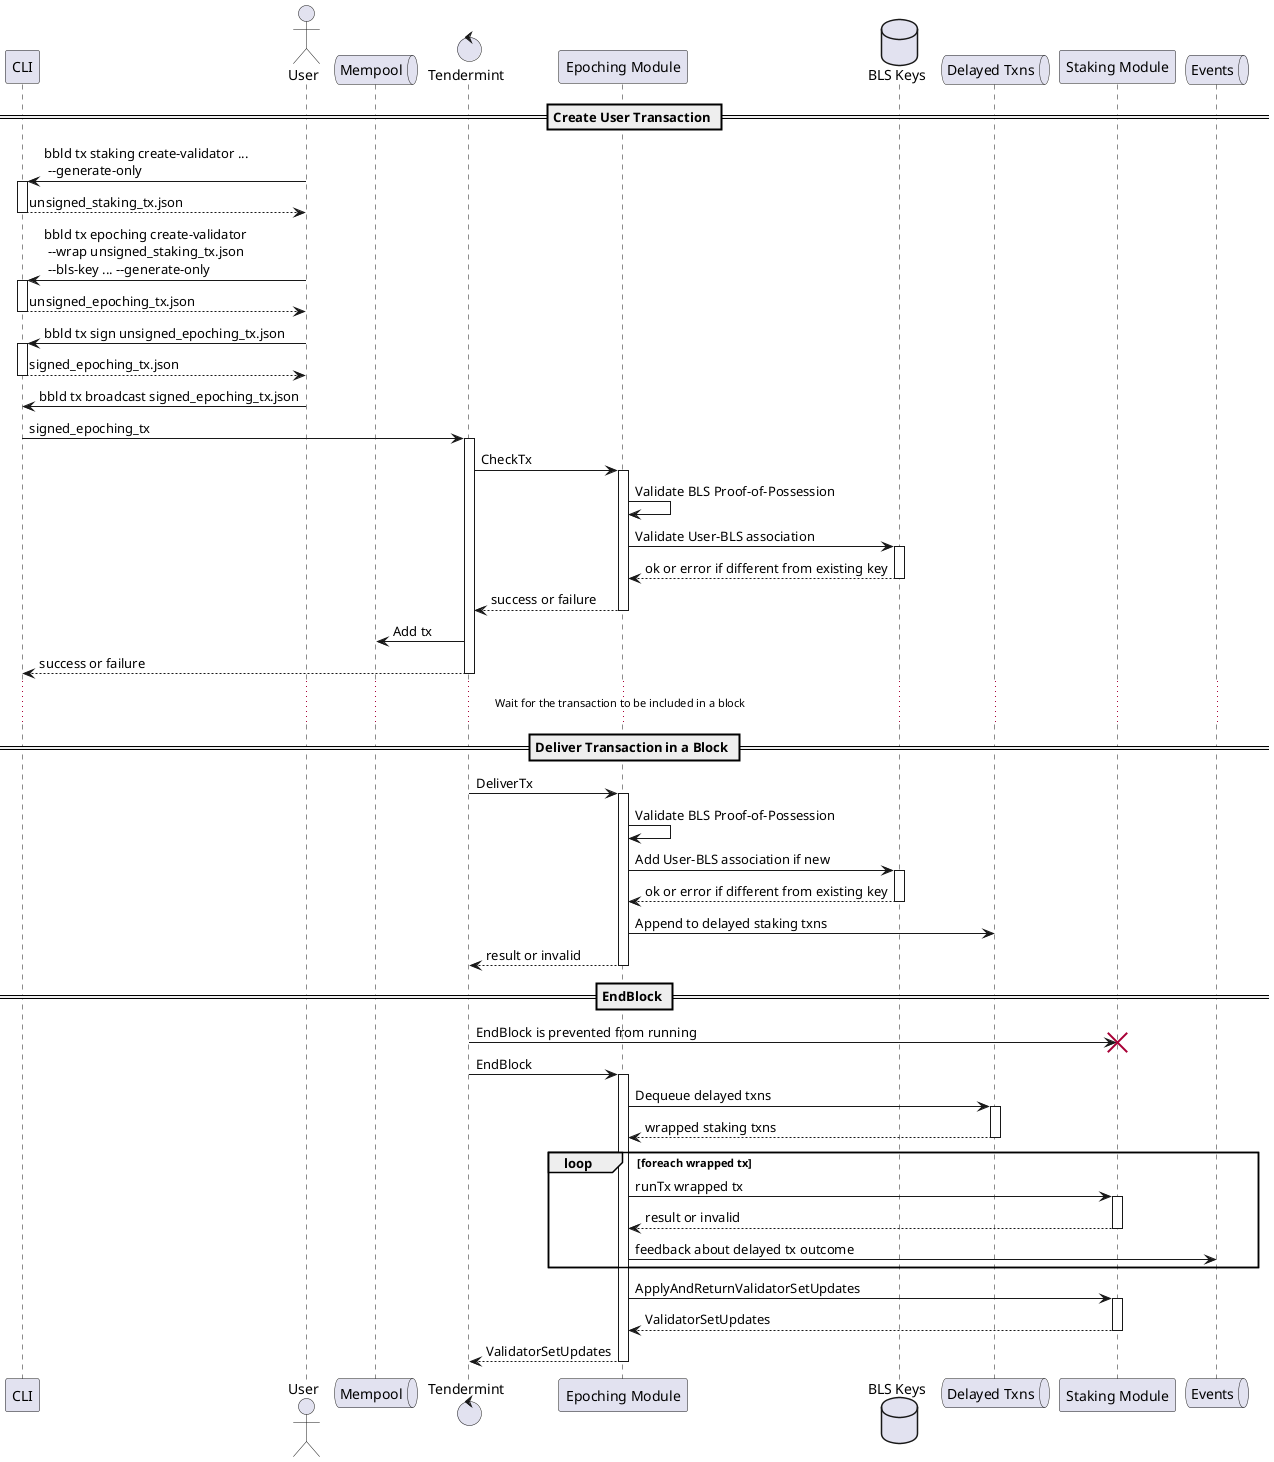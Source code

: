 @startuml Validator Registration
participant CLI
actor       User
queue       Mempool
control     Tendermint
participant "Epoching Module" as epoching
database    "BLS Keys"        as blskeys
queue       "Delayed Txns"    as delayedtx
participant "Staking Module"  as staking
queue       Events

== Create User Transaction ==

User -> CLI ++ : bbld tx staking create-validator ... \n --generate-only
return unsigned_staking_tx.json
User -> CLI ++ : bbld tx epoching create-validator \n ~--wrap unsigned_staking_tx.json \n ~--bls-key ... --generate-only
return unsigned_epoching_tx.json
User -> CLI ++ : bbld tx sign unsigned_epoching_tx.json
return signed_epoching_tx.json
User -> CLI    : bbld tx broadcast signed_epoching_tx.json


CLI -> Tendermint ++ : signed_epoching_tx
Tendermint -> epoching ++ : CheckTx
epoching -> epoching : Validate BLS Proof-of-Possession
epoching -> blskeys ++ : Validate User-BLS association
return ok or error if different from existing key
return success or failure
Tendermint -> Mempool : Add tx
return success or failure

... Wait for the transaction to be included in a block ...

== Deliver Transaction in a Block ==

Tendermint -> epoching ++ : DeliverTx
epoching -> epoching : Validate BLS Proof-of-Possession
epoching -> blskeys ++ : Add User-BLS association if new
return ok or error if different from existing key
epoching -> delayedtx : Append to delayed staking txns
return result or invalid

== EndBlock ==

Tendermint -> staking !! : EndBlock is prevented from running
Tendermint -> epoching ++ : EndBlock
epoching -> delayedtx ++ : Dequeue delayed txns
return wrapped staking txns
loop foreach wrapped tx
  epoching -> staking ++ : runTx wrapped tx
  return result or invalid
  epoching -> Events : feedback about delayed tx outcome
end
epoching -> staking ++ : ApplyAndReturnValidatorSetUpdates
return ValidatorSetUpdates
return ValidatorSetUpdates

@enduml
